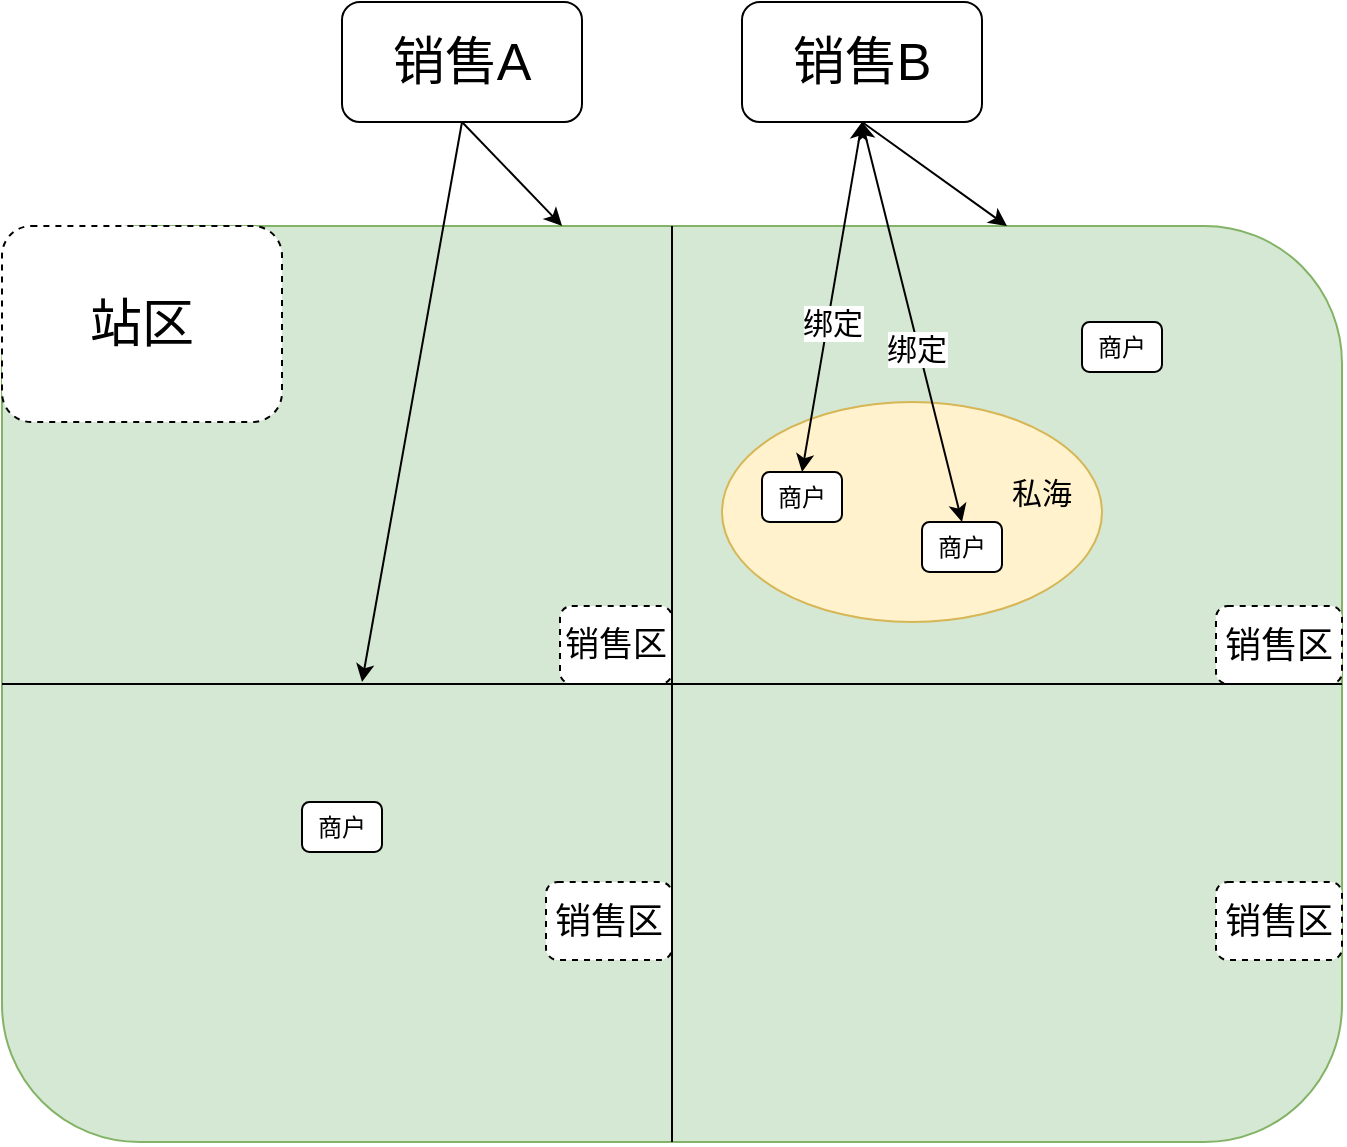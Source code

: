 <mxfile version="10.7.7" type="github"><diagram id="UthhU1icUwCilEFaWq7f" name="ç¬¬ 1 é¡µ"><mxGraphModel dx="918" dy="616" grid="1" gridSize="10" guides="1" tooltips="1" connect="1" arrows="1" fold="1" page="1" pageScale="1" pageWidth="1169" pageHeight="827" math="0" shadow="0"><root><mxCell id="0"/><mxCell id="1" parent="0"/><mxCell id="f425W7qhpJUtHvG5EgDG-2" value="" style="rounded=1;whiteSpace=wrap;html=1;fillColor=#d5e8d4;strokeColor=#82b366;" parent="1" vertex="1"><mxGeometry x="270" y="232" width="670" height="458" as="geometry"/></mxCell><mxCell id="f425W7qhpJUtHvG5EgDG-3" value="&lt;font style=&quot;font-size: 26px&quot;&gt;站区&lt;/font&gt;" style="rounded=1;whiteSpace=wrap;html=1;dashed=1;" parent="1" vertex="1"><mxGeometry x="270" y="232" width="140" height="98" as="geometry"/></mxCell><mxCell id="f425W7qhpJUtHvG5EgDG-4" value="&lt;font style=&quot;font-size: 26px&quot;&gt;销售A&lt;/font&gt;" style="rounded=1;whiteSpace=wrap;html=1;" parent="1" vertex="1"><mxGeometry x="440" y="120" width="120" height="60" as="geometry"/></mxCell><mxCell id="f425W7qhpJUtHvG5EgDG-10" value="&lt;font style=&quot;font-size: 26px&quot;&gt;销售B&lt;/font&gt;" style="rounded=1;whiteSpace=wrap;html=1;" parent="1" vertex="1"><mxGeometry x="640" y="120" width="120" height="60" as="geometry"/></mxCell><mxCell id="f425W7qhpJUtHvG5EgDG-19" value="" style="endArrow=classic;html=1;exitX=0.5;exitY=1;exitDx=0;exitDy=0;entryX=0.75;entryY=0;entryDx=0;entryDy=0;" parent="1" source="f425W7qhpJUtHvG5EgDG-10" target="f425W7qhpJUtHvG5EgDG-2" edge="1"><mxGeometry width="50" height="50" relative="1" as="geometry"><mxPoint x="700" y="210" as="sourcePoint"/><mxPoint x="820.11" y="306.798" as="targetPoint"/></mxGeometry></mxCell><mxCell id="f425W7qhpJUtHvG5EgDG-17" value="" style="endArrow=classic;html=1;exitX=0.5;exitY=1;exitDx=0;exitDy=0;entryX=0.418;entryY=0;entryDx=0;entryDy=0;entryPerimeter=0;" parent="1" source="f425W7qhpJUtHvG5EgDG-4" target="f425W7qhpJUtHvG5EgDG-2" edge="1"><mxGeometry width="50" height="50" relative="1" as="geometry"><mxPoint x="500" y="210" as="sourcePoint"/><mxPoint x="580" y="390" as="targetPoint"/></mxGeometry></mxCell><mxCell id="f425W7qhpJUtHvG5EgDG-31" value="&lt;font style=&quot;font-size: 17px&quot;&gt;销售区&lt;/font&gt;" style="rounded=1;whiteSpace=wrap;html=1;dashed=1;" parent="1" vertex="1"><mxGeometry x="549" y="422" width="56" height="39" as="geometry"/></mxCell><mxCell id="f425W7qhpJUtHvG5EgDG-32" value="&lt;font style=&quot;font-size: 18px&quot;&gt;销售区&lt;/font&gt;" style="rounded=1;whiteSpace=wrap;html=1;dashed=1;" parent="1" vertex="1"><mxGeometry x="877" y="422" width="63" height="39" as="geometry"/></mxCell><mxCell id="f425W7qhpJUtHvG5EgDG-33" value="&lt;font style=&quot;font-size: 18px&quot;&gt;销售区&lt;/font&gt;" style="rounded=1;whiteSpace=wrap;html=1;dashed=1;" parent="1" vertex="1"><mxGeometry x="542" y="560" width="63" height="39" as="geometry"/></mxCell><mxCell id="HQ8cGMVjkYRhp6k_W9pS-5" value="" style="endArrow=none;html=1;entryX=1;entryY=0.5;entryDx=0;entryDy=0;exitX=0;exitY=0.5;exitDx=0;exitDy=0;" parent="1" source="f425W7qhpJUtHvG5EgDG-2" target="f425W7qhpJUtHvG5EgDG-2" edge="1"><mxGeometry width="50" height="50" relative="1" as="geometry"><mxPoint x="630" y="510" as="sourcePoint"/><mxPoint x="680" y="460" as="targetPoint"/></mxGeometry></mxCell><mxCell id="HQ8cGMVjkYRhp6k_W9pS-6" value="" style="endArrow=none;html=1;entryX=0.5;entryY=0;entryDx=0;entryDy=0;exitX=0.5;exitY=1;exitDx=0;exitDy=0;" parent="1" source="f425W7qhpJUtHvG5EgDG-2" target="f425W7qhpJUtHvG5EgDG-2" edge="1"><mxGeometry width="50" height="50" relative="1" as="geometry"><mxPoint x="450" y="460" as="sourcePoint"/><mxPoint x="500" y="410" as="targetPoint"/></mxGeometry></mxCell><mxCell id="HQ8cGMVjkYRhp6k_W9pS-7" value="&lt;font style=&quot;font-size: 18px&quot;&gt;销售区&lt;/font&gt;" style="rounded=1;whiteSpace=wrap;html=1;dashed=1;" parent="1" vertex="1"><mxGeometry x="877" y="560" width="63" height="39" as="geometry"/></mxCell><mxCell id="f425W7qhpJUtHvG5EgDG-18" value="" style="endArrow=classic;html=1;exitX=0.5;exitY=1;exitDx=0;exitDy=0;" parent="1" source="f425W7qhpJUtHvG5EgDG-4" edge="1"><mxGeometry width="50" height="50" relative="1" as="geometry"><mxPoint x="500" y="190" as="sourcePoint"/><mxPoint x="450" y="460" as="targetPoint"/></mxGeometry></mxCell><mxCell id="HQ8cGMVjkYRhp6k_W9pS-9" value="" style="ellipse;whiteSpace=wrap;html=1;fillColor=#fff2cc;strokeColor=#d6b656;" parent="1" vertex="1"><mxGeometry x="630" y="320" width="190" height="110" as="geometry"/></mxCell><mxCell id="HQ8cGMVjkYRhp6k_W9pS-10" value="&lt;font style=&quot;font-size: 15px&quot;&gt;私海&lt;/font&gt;" style="text;html=1;strokeColor=none;fillColor=none;align=center;verticalAlign=middle;whiteSpace=wrap;rounded=0;" parent="1" vertex="1"><mxGeometry x="770" y="355" width="40" height="20" as="geometry"/></mxCell><mxCell id="HQ8cGMVjkYRhp6k_W9pS-11" value="商户" style="rounded=1;whiteSpace=wrap;html=1;" parent="1" vertex="1"><mxGeometry x="650" y="355" width="40" height="25" as="geometry"/></mxCell><mxCell id="HQ8cGMVjkYRhp6k_W9pS-12" value="商户" style="rounded=1;whiteSpace=wrap;html=1;" parent="1" vertex="1"><mxGeometry x="810" y="280" width="40" height="25" as="geometry"/></mxCell><mxCell id="HQ8cGMVjkYRhp6k_W9pS-13" value="商户" style="rounded=1;whiteSpace=wrap;html=1;" parent="1" vertex="1"><mxGeometry x="730" y="380" width="40" height="25" as="geometry"/></mxCell><mxCell id="HQ8cGMVjkYRhp6k_W9pS-14" value="商户" style="rounded=1;whiteSpace=wrap;html=1;" parent="1" vertex="1"><mxGeometry x="420" y="520" width="40" height="25" as="geometry"/></mxCell><mxCell id="HQ8cGMVjkYRhp6k_W9pS-15" value="" style="endArrow=classic;startArrow=classic;html=1;entryX=0.5;entryY=1;entryDx=0;entryDy=0;exitX=0.5;exitY=0;exitDx=0;exitDy=0;" parent="1" source="HQ8cGMVjkYRhp6k_W9pS-11" target="f425W7qhpJUtHvG5EgDG-10" edge="1"><mxGeometry width="50" height="50" relative="1" as="geometry"><mxPoint x="670" y="260" as="sourcePoint"/><mxPoint x="720" y="210" as="targetPoint"/></mxGeometry></mxCell><mxCell id="HQ8cGMVjkYRhp6k_W9pS-16" value="&lt;font style=&quot;font-size: 15px&quot;&gt;绑定&lt;/font&gt;" style="text;html=1;resizable=0;points=[];align=center;verticalAlign=middle;labelBackgroundColor=#ffffff;" parent="HQ8cGMVjkYRhp6k_W9pS-15" vertex="1" connectable="0"><mxGeometry x="-0.139" y="-2" relative="1" as="geometry"><mxPoint as="offset"/></mxGeometry></mxCell><mxCell id="HQ8cGMVjkYRhp6k_W9pS-17" value="" style="endArrow=classic;startArrow=classic;html=1;exitX=0.5;exitY=0;exitDx=0;exitDy=0;" parent="1" source="HQ8cGMVjkYRhp6k_W9pS-13" edge="1"><mxGeometry width="50" height="50" relative="1" as="geometry"><mxPoint x="720" y="300" as="sourcePoint"/><mxPoint x="700" y="180" as="targetPoint"/></mxGeometry></mxCell><mxCell id="HQ8cGMVjkYRhp6k_W9pS-18" value="&lt;font style=&quot;font-size: 15px&quot;&gt;绑定&lt;/font&gt;" style="text;html=1;resizable=0;points=[];align=center;verticalAlign=middle;labelBackgroundColor=#ffffff;" parent="HQ8cGMVjkYRhp6k_W9pS-17" vertex="1" connectable="0"><mxGeometry x="-0.127" y="1" relative="1" as="geometry"><mxPoint as="offset"/></mxGeometry></mxCell></root></mxGraphModel></diagram></mxfile>
